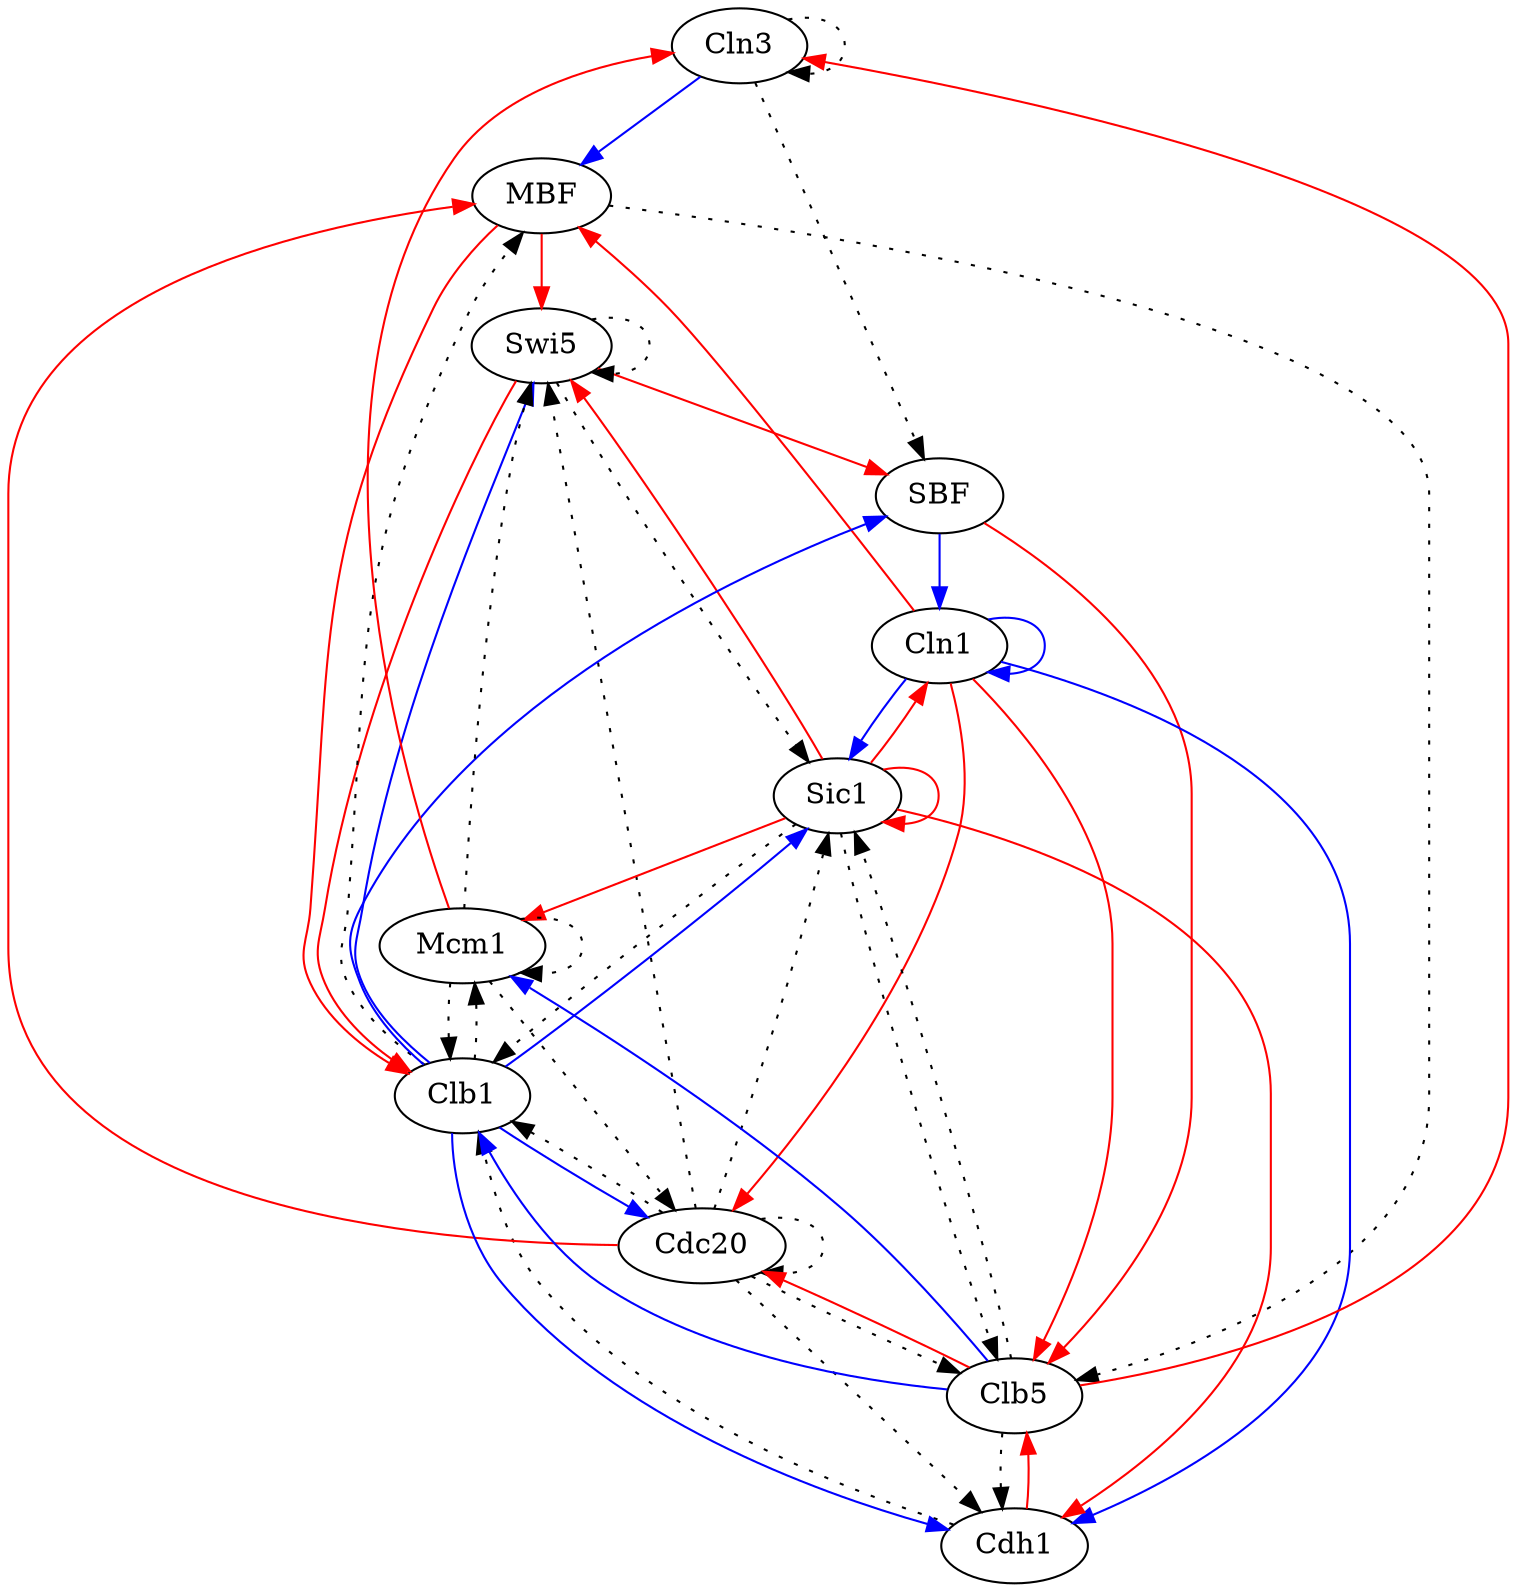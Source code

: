 // Grafos-Spellman11
digraph {
	YAL040C [label=Cln3]
	YDL056W [label=MBF]
	YER111C [label=SBF]
	YMR199W [label=Cln1]
	YGL003C [label=Cdh1]
	YDR146C [label=Swi5]
	YGL116W [label=Cdc20]
	YPR120C [label=Clb5]
	YLR079W [label=Sic1]
	YGR108W [label=Clb1]
	YMR043W [label=Mcm1]
	YAL040C -> YAL040C [style=dotted]
	YAL040C -> YDL056W [color=blue]
	YAL040C -> YER111C [style=dotted]
	YDL056W -> YDR146C [color=red]
	YDL056W -> YPR120C [style=dotted]
	YDL056W -> YGR108W [color=red]
	YER111C -> YMR199W [color=blue]
	YER111C -> YPR120C [color=red]
	YMR199W -> YDL056W [color=red]
	YMR199W -> YMR199W [color=blue]
	YMR199W -> YGL003C [color=blue]
	YMR199W -> YGL116W [color=red]
	YMR199W -> YPR120C [color=red]
	YMR199W -> YLR079W [color=blue]
	YGL003C -> YPR120C [color=red]
	YGL003C -> YGR108W [style=dotted]
	YDR146C -> YER111C [color=red]
	YDR146C -> YDR146C [style=dotted]
	YDR146C -> YLR079W [style=dotted]
	YDR146C -> YGR108W [color=red]
	YGL116W -> YDL056W [color=red]
	YGL116W -> YGL003C [style=dotted]
	YGL116W -> YDR146C [style=dotted]
	YGL116W -> YGL116W [style=dotted]
	YGL116W -> YPR120C [style=dotted]
	YGL116W -> YLR079W [style=dotted]
	YGL116W -> YGR108W [style=dotted]
	YPR120C -> YAL040C [color=red]
	YPR120C -> YGL003C [style=dotted]
	YPR120C -> YGL116W [color=red]
	YPR120C -> YLR079W [style=dotted]
	YPR120C -> YGR108W [color=blue]
	YPR120C -> YMR043W [color=blue]
	YLR079W -> YMR199W [color=red]
	YLR079W -> YGL003C [color=red]
	YLR079W -> YDR146C [color=red]
	YLR079W -> YPR120C [style=dotted]
	YLR079W -> YLR079W [color=red]
	YLR079W -> YGR108W [style=dotted]
	YLR079W -> YMR043W [color=red]
	YGR108W -> YDL056W [style=dotted]
	YGR108W -> YER111C [color=blue]
	YGR108W -> YGL003C [color=blue]
	YGR108W -> YDR146C [color=blue]
	YGR108W -> YGL116W [color=blue]
	YGR108W -> YLR079W [color=blue]
	YGR108W -> YMR043W [style=dotted]
	YMR043W -> YAL040C [color=red]
	YMR043W -> YDR146C [style=dotted]
	YMR043W -> YGL116W [style=dotted]
	YMR043W -> YGR108W [style=dotted]
	YMR043W -> YMR043W [style=dotted]
}
